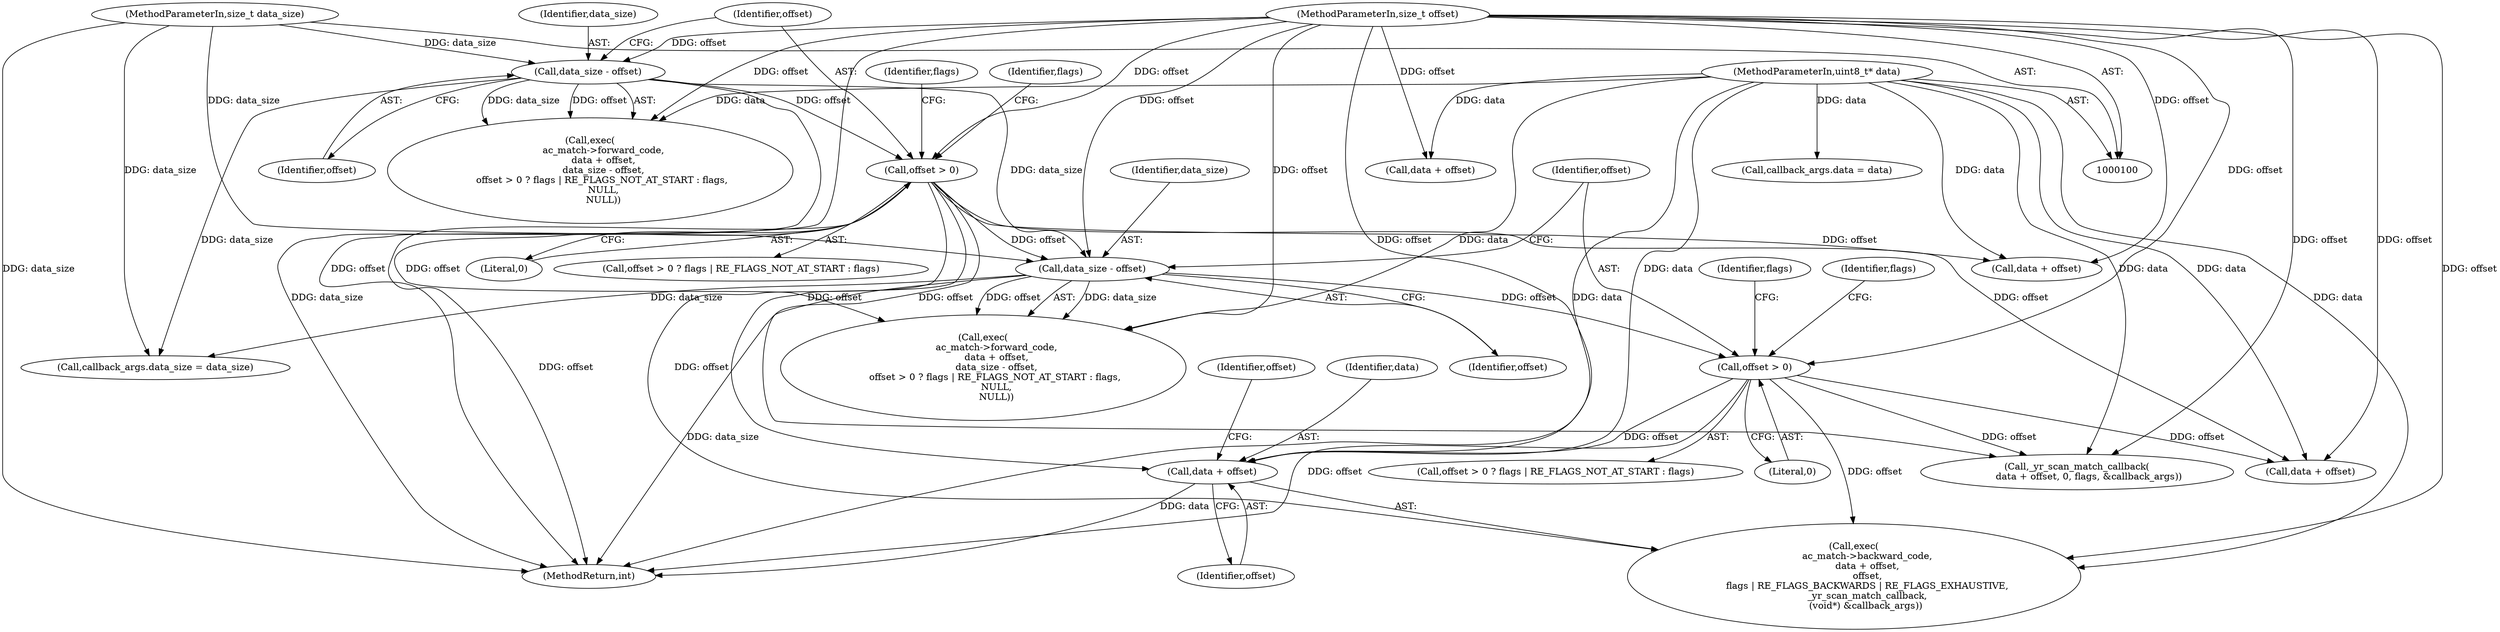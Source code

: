 digraph "0_yara_83d799804648c2a0895d40a19835d9b757c6fa4e_2@pointer" {
"1000307" [label="(Call,data + offset)"];
"1000103" [label="(MethodParameterIn,uint8_t* data)"];
"1000215" [label="(Call,offset > 0)"];
"1000211" [label="(Call,data_size - offset)"];
"1000175" [label="(Call,data_size - offset)"];
"1000104" [label="(MethodParameterIn,size_t data_size)"];
"1000106" [label="(MethodParameterIn,size_t offset)"];
"1000179" [label="(Call,offset > 0)"];
"1000307" [label="(Call,data + offset)"];
"1000308" [label="(Identifier,data)"];
"1000219" [label="(Identifier,flags)"];
"1000204" [label="(Call,exec(\n         ac_match->forward_code,\n         data + offset,\n         data_size - offset,\n        offset > 0 ? flags | RE_FLAGS_NOT_AT_START : flags,\n         NULL,\n         NULL))"];
"1000106" [label="(MethodParameterIn,size_t offset)"];
"1000179" [label="(Call,offset > 0)"];
"1000340" [label="(Call,data + offset)"];
"1000303" [label="(Call,exec(\n         ac_match->backward_code,\n         data + offset,\n         offset,\n         flags | RE_FLAGS_BACKWARDS | RE_FLAGS_EXHAUSTIVE,\n         _yr_scan_match_callback,\n        (void*) &callback_args))"];
"1000221" [label="(Identifier,flags)"];
"1000180" [label="(Identifier,offset)"];
"1000266" [label="(Call,callback_args.data = data)"];
"1000212" [label="(Identifier,data_size)"];
"1000213" [label="(Identifier,offset)"];
"1000178" [label="(Call,offset > 0 ? flags | RE_FLAGS_NOT_AT_START : flags)"];
"1000208" [label="(Call,data + offset)"];
"1000168" [label="(Call,exec(\n         ac_match->forward_code,\n         data + offset,\n         data_size - offset,\n        offset > 0 ? flags | RE_FLAGS_NOT_AT_START : flags,\n         NULL,\n         NULL))"];
"1000176" [label="(Identifier,data_size)"];
"1000211" [label="(Call,data_size - offset)"];
"1000216" [label="(Identifier,offset)"];
"1000349" [label="(MethodReturn,int)"];
"1000339" [label="(Call,_yr_scan_match_callback(\n        data + offset, 0, flags, &callback_args))"];
"1000172" [label="(Call,data + offset)"];
"1000175" [label="(Call,data_size - offset)"];
"1000217" [label="(Literal,0)"];
"1000310" [label="(Identifier,offset)"];
"1000183" [label="(Identifier,flags)"];
"1000214" [label="(Call,offset > 0 ? flags | RE_FLAGS_NOT_AT_START : flags)"];
"1000185" [label="(Identifier,flags)"];
"1000181" [label="(Literal,0)"];
"1000271" [label="(Call,callback_args.data_size = data_size)"];
"1000177" [label="(Identifier,offset)"];
"1000103" [label="(MethodParameterIn,uint8_t* data)"];
"1000309" [label="(Identifier,offset)"];
"1000215" [label="(Call,offset > 0)"];
"1000104" [label="(MethodParameterIn,size_t data_size)"];
"1000307" -> "1000303"  [label="AST: "];
"1000307" -> "1000309"  [label="CFG: "];
"1000308" -> "1000307"  [label="AST: "];
"1000309" -> "1000307"  [label="AST: "];
"1000310" -> "1000307"  [label="CFG: "];
"1000307" -> "1000349"  [label="DDG: data"];
"1000103" -> "1000307"  [label="DDG: data"];
"1000215" -> "1000307"  [label="DDG: offset"];
"1000179" -> "1000307"  [label="DDG: offset"];
"1000106" -> "1000307"  [label="DDG: offset"];
"1000103" -> "1000100"  [label="AST: "];
"1000103" -> "1000349"  [label="DDG: data"];
"1000103" -> "1000168"  [label="DDG: data"];
"1000103" -> "1000172"  [label="DDG: data"];
"1000103" -> "1000204"  [label="DDG: data"];
"1000103" -> "1000208"  [label="DDG: data"];
"1000103" -> "1000266"  [label="DDG: data"];
"1000103" -> "1000303"  [label="DDG: data"];
"1000103" -> "1000339"  [label="DDG: data"];
"1000103" -> "1000340"  [label="DDG: data"];
"1000215" -> "1000214"  [label="AST: "];
"1000215" -> "1000217"  [label="CFG: "];
"1000216" -> "1000215"  [label="AST: "];
"1000217" -> "1000215"  [label="AST: "];
"1000219" -> "1000215"  [label="CFG: "];
"1000221" -> "1000215"  [label="CFG: "];
"1000215" -> "1000349"  [label="DDG: offset"];
"1000211" -> "1000215"  [label="DDG: offset"];
"1000106" -> "1000215"  [label="DDG: offset"];
"1000215" -> "1000303"  [label="DDG: offset"];
"1000215" -> "1000339"  [label="DDG: offset"];
"1000215" -> "1000340"  [label="DDG: offset"];
"1000211" -> "1000204"  [label="AST: "];
"1000211" -> "1000213"  [label="CFG: "];
"1000212" -> "1000211"  [label="AST: "];
"1000213" -> "1000211"  [label="AST: "];
"1000216" -> "1000211"  [label="CFG: "];
"1000211" -> "1000349"  [label="DDG: data_size"];
"1000211" -> "1000204"  [label="DDG: data_size"];
"1000211" -> "1000204"  [label="DDG: offset"];
"1000175" -> "1000211"  [label="DDG: data_size"];
"1000104" -> "1000211"  [label="DDG: data_size"];
"1000106" -> "1000211"  [label="DDG: offset"];
"1000179" -> "1000211"  [label="DDG: offset"];
"1000211" -> "1000271"  [label="DDG: data_size"];
"1000175" -> "1000168"  [label="AST: "];
"1000175" -> "1000177"  [label="CFG: "];
"1000176" -> "1000175"  [label="AST: "];
"1000177" -> "1000175"  [label="AST: "];
"1000180" -> "1000175"  [label="CFG: "];
"1000175" -> "1000349"  [label="DDG: data_size"];
"1000175" -> "1000168"  [label="DDG: data_size"];
"1000175" -> "1000168"  [label="DDG: offset"];
"1000104" -> "1000175"  [label="DDG: data_size"];
"1000106" -> "1000175"  [label="DDG: offset"];
"1000175" -> "1000179"  [label="DDG: offset"];
"1000175" -> "1000271"  [label="DDG: data_size"];
"1000104" -> "1000100"  [label="AST: "];
"1000104" -> "1000349"  [label="DDG: data_size"];
"1000104" -> "1000271"  [label="DDG: data_size"];
"1000106" -> "1000100"  [label="AST: "];
"1000106" -> "1000349"  [label="DDG: offset"];
"1000106" -> "1000168"  [label="DDG: offset"];
"1000106" -> "1000172"  [label="DDG: offset"];
"1000106" -> "1000179"  [label="DDG: offset"];
"1000106" -> "1000204"  [label="DDG: offset"];
"1000106" -> "1000208"  [label="DDG: offset"];
"1000106" -> "1000303"  [label="DDG: offset"];
"1000106" -> "1000339"  [label="DDG: offset"];
"1000106" -> "1000340"  [label="DDG: offset"];
"1000179" -> "1000178"  [label="AST: "];
"1000179" -> "1000181"  [label="CFG: "];
"1000180" -> "1000179"  [label="AST: "];
"1000181" -> "1000179"  [label="AST: "];
"1000183" -> "1000179"  [label="CFG: "];
"1000185" -> "1000179"  [label="CFG: "];
"1000179" -> "1000349"  [label="DDG: offset"];
"1000179" -> "1000204"  [label="DDG: offset"];
"1000179" -> "1000208"  [label="DDG: offset"];
"1000179" -> "1000303"  [label="DDG: offset"];
"1000179" -> "1000339"  [label="DDG: offset"];
"1000179" -> "1000340"  [label="DDG: offset"];
}
